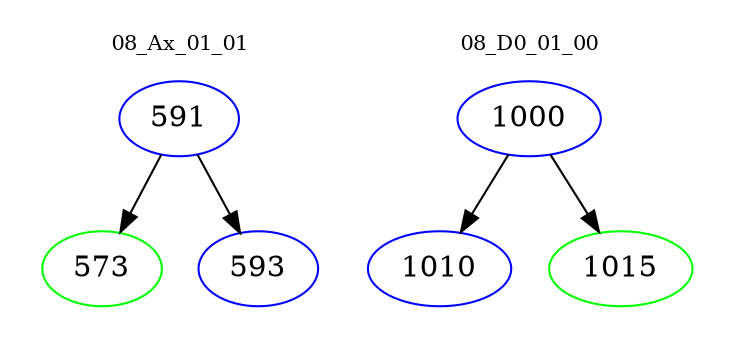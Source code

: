 digraph{
subgraph cluster_0 {
color = white
label = "08_Ax_01_01";
fontsize=10;
T0_591 [label="591", color="blue"]
T0_591 -> T0_573 [color="black"]
T0_573 [label="573", color="green"]
T0_591 -> T0_593 [color="black"]
T0_593 [label="593", color="blue"]
}
subgraph cluster_1 {
color = white
label = "08_D0_01_00";
fontsize=10;
T1_1000 [label="1000", color="blue"]
T1_1000 -> T1_1010 [color="black"]
T1_1010 [label="1010", color="blue"]
T1_1000 -> T1_1015 [color="black"]
T1_1015 [label="1015", color="green"]
}
}
